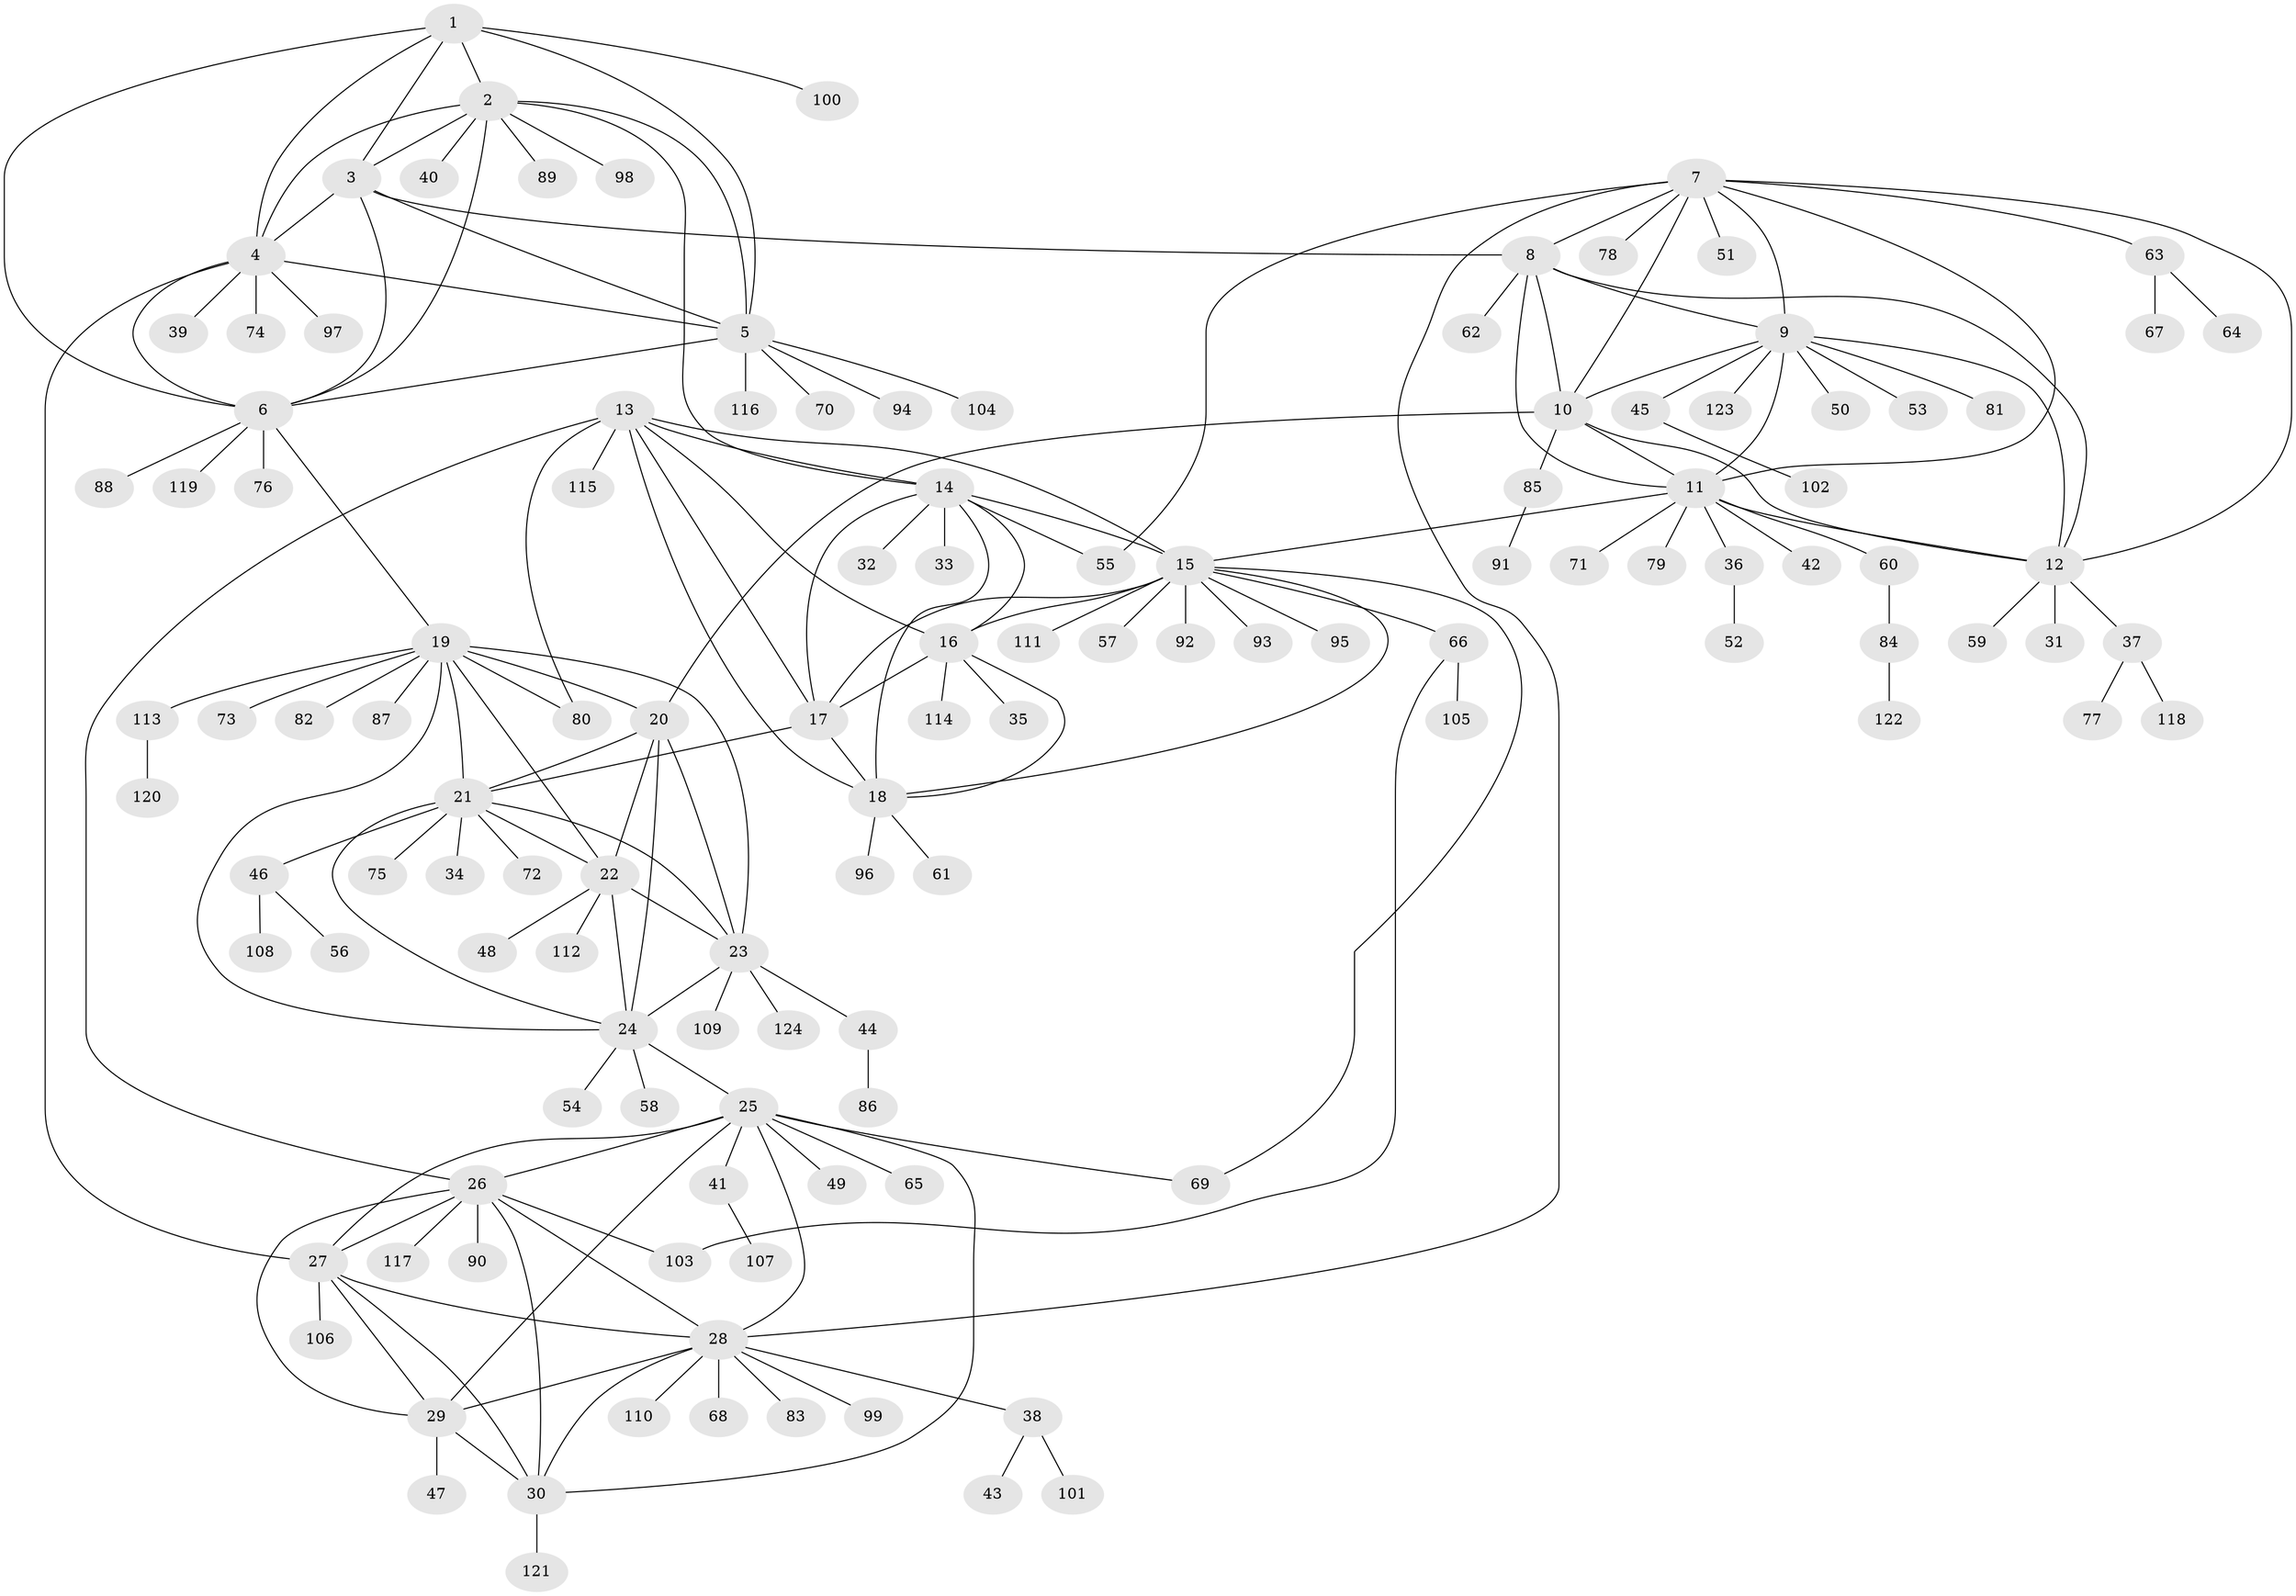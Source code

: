 // coarse degree distribution, {11: 0.013333333333333334, 9: 0.08, 1: 0.5466666666666666, 5: 0.05333333333333334, 2: 0.13333333333333333, 6: 0.08, 7: 0.05333333333333334, 4: 0.013333333333333334, 8: 0.013333333333333334, 10: 0.013333333333333334}
// Generated by graph-tools (version 1.1) at 2025/37/03/04/25 23:37:38]
// undirected, 124 vertices, 183 edges
graph export_dot {
  node [color=gray90,style=filled];
  1;
  2;
  3;
  4;
  5;
  6;
  7;
  8;
  9;
  10;
  11;
  12;
  13;
  14;
  15;
  16;
  17;
  18;
  19;
  20;
  21;
  22;
  23;
  24;
  25;
  26;
  27;
  28;
  29;
  30;
  31;
  32;
  33;
  34;
  35;
  36;
  37;
  38;
  39;
  40;
  41;
  42;
  43;
  44;
  45;
  46;
  47;
  48;
  49;
  50;
  51;
  52;
  53;
  54;
  55;
  56;
  57;
  58;
  59;
  60;
  61;
  62;
  63;
  64;
  65;
  66;
  67;
  68;
  69;
  70;
  71;
  72;
  73;
  74;
  75;
  76;
  77;
  78;
  79;
  80;
  81;
  82;
  83;
  84;
  85;
  86;
  87;
  88;
  89;
  90;
  91;
  92;
  93;
  94;
  95;
  96;
  97;
  98;
  99;
  100;
  101;
  102;
  103;
  104;
  105;
  106;
  107;
  108;
  109;
  110;
  111;
  112;
  113;
  114;
  115;
  116;
  117;
  118;
  119;
  120;
  121;
  122;
  123;
  124;
  1 -- 2;
  1 -- 3;
  1 -- 4;
  1 -- 5;
  1 -- 6;
  1 -- 100;
  2 -- 3;
  2 -- 4;
  2 -- 5;
  2 -- 6;
  2 -- 14;
  2 -- 40;
  2 -- 89;
  2 -- 98;
  3 -- 4;
  3 -- 5;
  3 -- 6;
  3 -- 8;
  4 -- 5;
  4 -- 6;
  4 -- 27;
  4 -- 39;
  4 -- 74;
  4 -- 97;
  5 -- 6;
  5 -- 70;
  5 -- 94;
  5 -- 104;
  5 -- 116;
  6 -- 19;
  6 -- 76;
  6 -- 88;
  6 -- 119;
  7 -- 8;
  7 -- 9;
  7 -- 10;
  7 -- 11;
  7 -- 12;
  7 -- 28;
  7 -- 51;
  7 -- 55;
  7 -- 63;
  7 -- 78;
  8 -- 9;
  8 -- 10;
  8 -- 11;
  8 -- 12;
  8 -- 62;
  9 -- 10;
  9 -- 11;
  9 -- 12;
  9 -- 45;
  9 -- 50;
  9 -- 53;
  9 -- 81;
  9 -- 123;
  10 -- 11;
  10 -- 12;
  10 -- 20;
  10 -- 85;
  11 -- 12;
  11 -- 15;
  11 -- 36;
  11 -- 42;
  11 -- 60;
  11 -- 71;
  11 -- 79;
  12 -- 31;
  12 -- 37;
  12 -- 59;
  13 -- 14;
  13 -- 15;
  13 -- 16;
  13 -- 17;
  13 -- 18;
  13 -- 26;
  13 -- 80;
  13 -- 115;
  14 -- 15;
  14 -- 16;
  14 -- 17;
  14 -- 18;
  14 -- 32;
  14 -- 33;
  14 -- 55;
  15 -- 16;
  15 -- 17;
  15 -- 18;
  15 -- 57;
  15 -- 66;
  15 -- 69;
  15 -- 92;
  15 -- 93;
  15 -- 95;
  15 -- 111;
  16 -- 17;
  16 -- 18;
  16 -- 35;
  16 -- 114;
  17 -- 18;
  17 -- 21;
  18 -- 61;
  18 -- 96;
  19 -- 20;
  19 -- 21;
  19 -- 22;
  19 -- 23;
  19 -- 24;
  19 -- 73;
  19 -- 80;
  19 -- 82;
  19 -- 87;
  19 -- 113;
  20 -- 21;
  20 -- 22;
  20 -- 23;
  20 -- 24;
  21 -- 22;
  21 -- 23;
  21 -- 24;
  21 -- 34;
  21 -- 46;
  21 -- 72;
  21 -- 75;
  22 -- 23;
  22 -- 24;
  22 -- 48;
  22 -- 112;
  23 -- 24;
  23 -- 44;
  23 -- 109;
  23 -- 124;
  24 -- 25;
  24 -- 54;
  24 -- 58;
  25 -- 26;
  25 -- 27;
  25 -- 28;
  25 -- 29;
  25 -- 30;
  25 -- 41;
  25 -- 49;
  25 -- 65;
  25 -- 69;
  26 -- 27;
  26 -- 28;
  26 -- 29;
  26 -- 30;
  26 -- 90;
  26 -- 103;
  26 -- 117;
  27 -- 28;
  27 -- 29;
  27 -- 30;
  27 -- 106;
  28 -- 29;
  28 -- 30;
  28 -- 38;
  28 -- 68;
  28 -- 83;
  28 -- 99;
  28 -- 110;
  29 -- 30;
  29 -- 47;
  30 -- 121;
  36 -- 52;
  37 -- 77;
  37 -- 118;
  38 -- 43;
  38 -- 101;
  41 -- 107;
  44 -- 86;
  45 -- 102;
  46 -- 56;
  46 -- 108;
  60 -- 84;
  63 -- 64;
  63 -- 67;
  66 -- 103;
  66 -- 105;
  84 -- 122;
  85 -- 91;
  113 -- 120;
}
